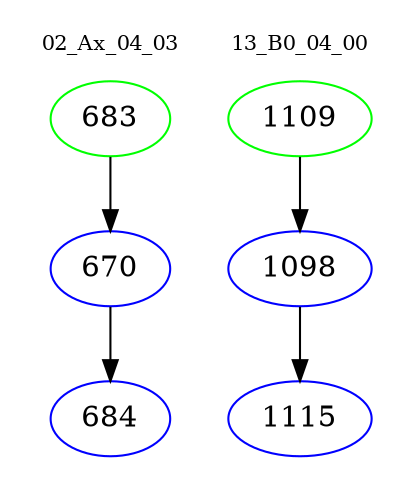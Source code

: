 digraph{
subgraph cluster_0 {
color = white
label = "02_Ax_04_03";
fontsize=10;
T0_683 [label="683", color="green"]
T0_683 -> T0_670 [color="black"]
T0_670 [label="670", color="blue"]
T0_670 -> T0_684 [color="black"]
T0_684 [label="684", color="blue"]
}
subgraph cluster_1 {
color = white
label = "13_B0_04_00";
fontsize=10;
T1_1109 [label="1109", color="green"]
T1_1109 -> T1_1098 [color="black"]
T1_1098 [label="1098", color="blue"]
T1_1098 -> T1_1115 [color="black"]
T1_1115 [label="1115", color="blue"]
}
}
